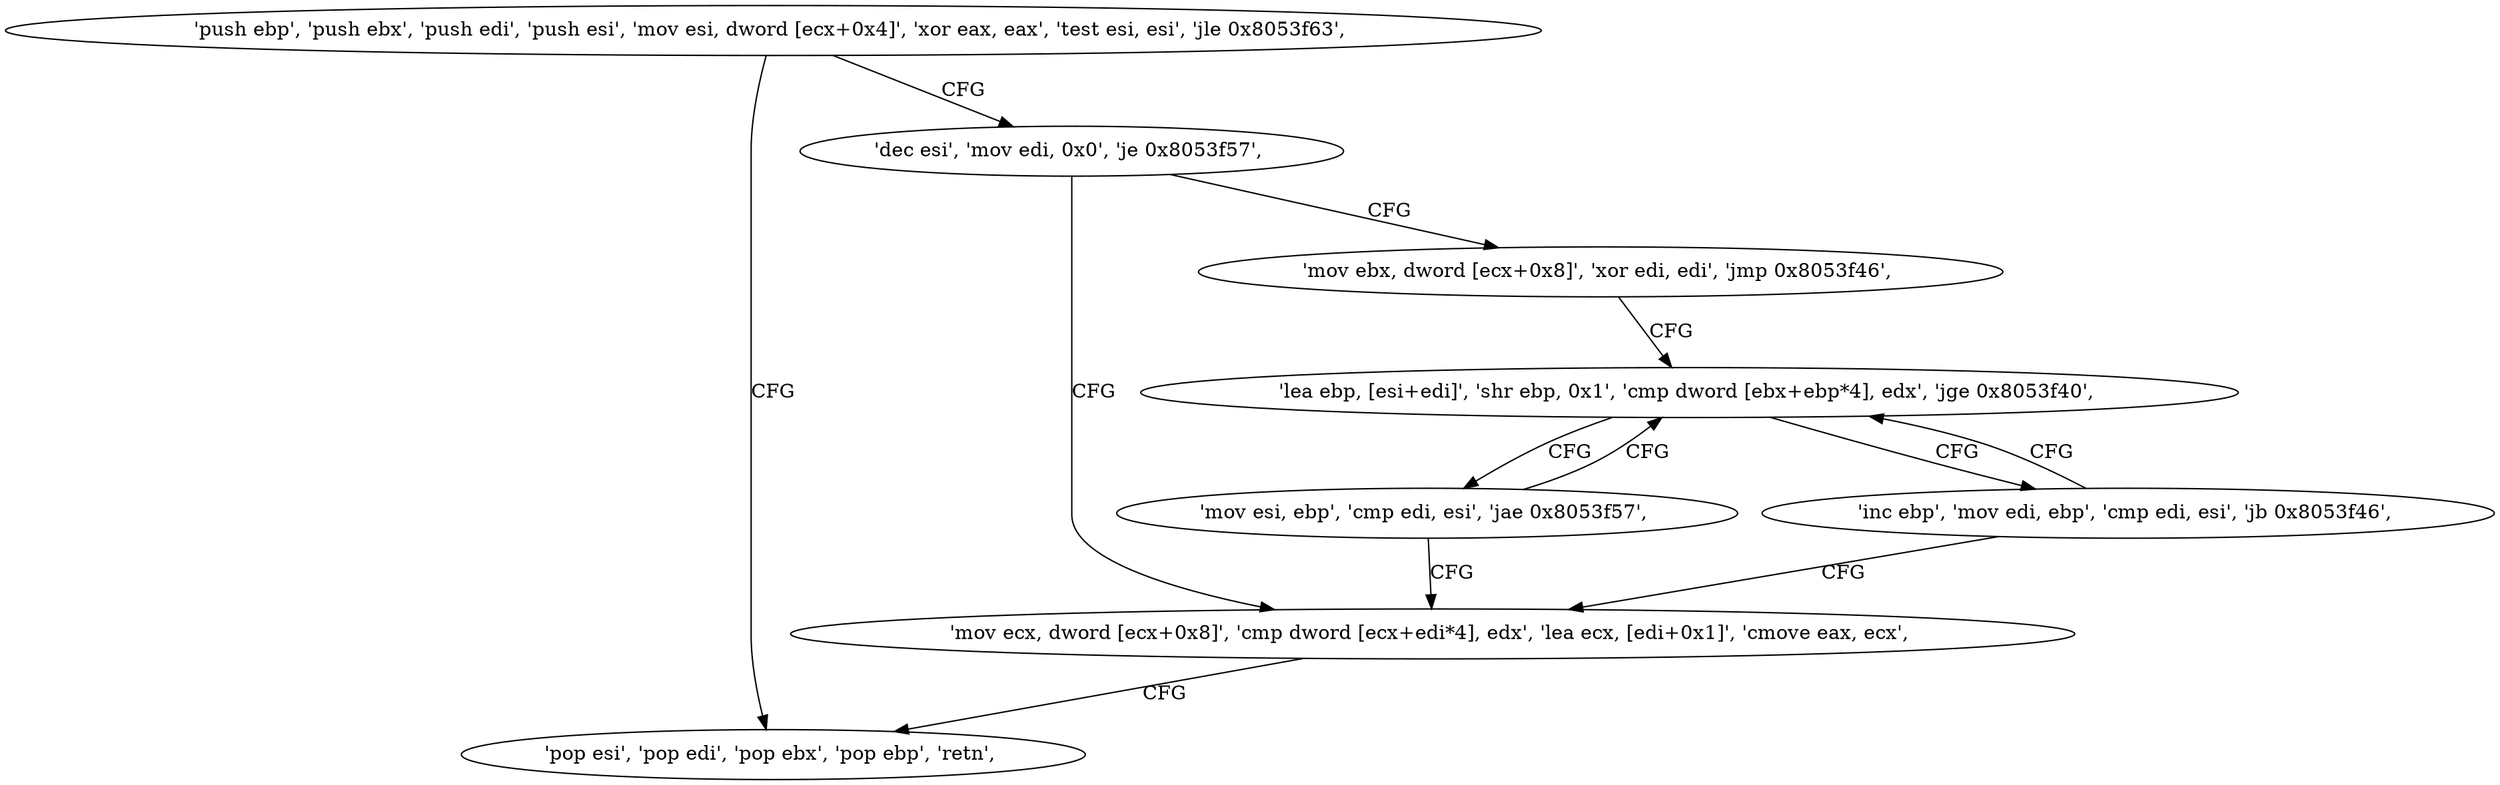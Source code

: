 digraph "func" {
"134561568" [label = "'push ebp', 'push ebx', 'push edi', 'push esi', 'mov esi, dword [ecx+0x4]', 'xor eax, eax', 'test esi, esi', 'jle 0x8053f63', " ]
"134561635" [label = "'pop esi', 'pop edi', 'pop ebx', 'pop ebp', 'retn', " ]
"134561581" [label = "'dec esi', 'mov edi, 0x0', 'je 0x8053f57', " ]
"134561623" [label = "'mov ecx, dword [ecx+0x8]', 'cmp dword [ecx+edi*4], edx', 'lea ecx, [edi+0x1]', 'cmove eax, ecx', " ]
"134561589" [label = "'mov ebx, dword [ecx+0x8]', 'xor edi, edi', 'jmp 0x8053f46', " ]
"134561606" [label = "'lea ebp, [esi+edi]', 'shr ebp, 0x1', 'cmp dword [ebx+ebp*4], edx', 'jge 0x8053f40', " ]
"134561600" [label = "'mov esi, ebp', 'cmp edi, esi', 'jae 0x8053f57', " ]
"134561616" [label = "'inc ebp', 'mov edi, ebp', 'cmp edi, esi', 'jb 0x8053f46', " ]
"134561568" -> "134561635" [ label = "CFG" ]
"134561568" -> "134561581" [ label = "CFG" ]
"134561581" -> "134561623" [ label = "CFG" ]
"134561581" -> "134561589" [ label = "CFG" ]
"134561623" -> "134561635" [ label = "CFG" ]
"134561589" -> "134561606" [ label = "CFG" ]
"134561606" -> "134561600" [ label = "CFG" ]
"134561606" -> "134561616" [ label = "CFG" ]
"134561600" -> "134561623" [ label = "CFG" ]
"134561600" -> "134561606" [ label = "CFG" ]
"134561616" -> "134561606" [ label = "CFG" ]
"134561616" -> "134561623" [ label = "CFG" ]
}
